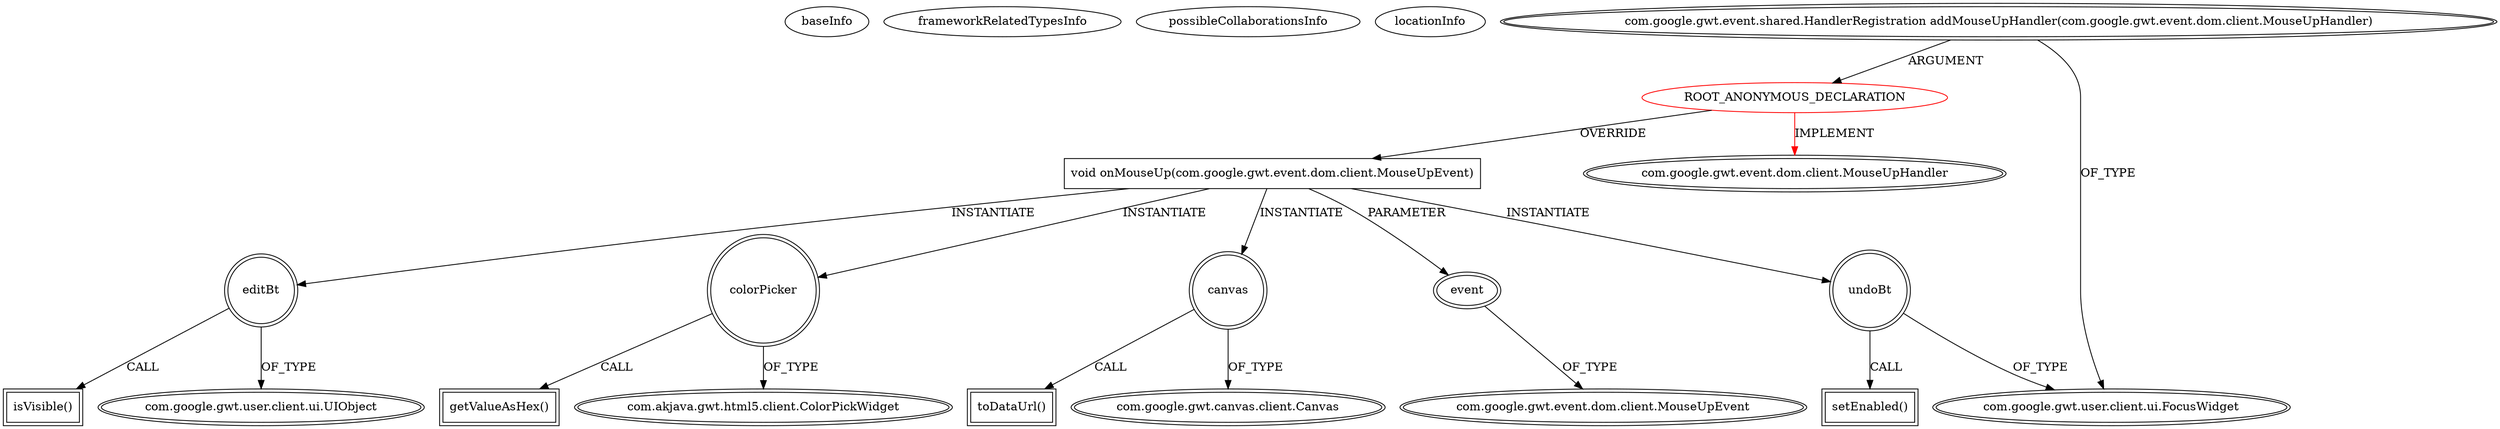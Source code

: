 digraph {
baseInfo[graphId=505,category="extension_graph",isAnonymous=true,possibleRelation=false]
frameworkRelatedTypesInfo[0="com.google.gwt.event.dom.client.MouseUpHandler"]
possibleCollaborationsInfo[]
locationInfo[projectName="akjava-GWT-Hangouts",filePath="/akjava-GWT-Hangouts/GWT-Hangouts-master/apps/easyoverlay/src/com/akjava/gwt/hangout/easyoverlay/client/EasyOverlay.java",contextSignature="void onApiReady()",graphId="505"]
0[label="ROOT_ANONYMOUS_DECLARATION",vertexType="ROOT_ANONYMOUS_DECLARATION",isFrameworkType=false,color=red]
1[label="com.google.gwt.event.dom.client.MouseUpHandler",vertexType="FRAMEWORK_INTERFACE_TYPE",isFrameworkType=true,peripheries=2]
2[label="com.google.gwt.event.shared.HandlerRegistration addMouseUpHandler(com.google.gwt.event.dom.client.MouseUpHandler)",vertexType="OUTSIDE_CALL",isFrameworkType=true,peripheries=2]
3[label="com.google.gwt.user.client.ui.FocusWidget",vertexType="FRAMEWORK_CLASS_TYPE",isFrameworkType=true,peripheries=2]
4[label="void onMouseUp(com.google.gwt.event.dom.client.MouseUpEvent)",vertexType="OVERRIDING_METHOD_DECLARATION",isFrameworkType=false,shape=box]
5[label="event",vertexType="PARAMETER_DECLARATION",isFrameworkType=true,peripheries=2]
6[label="com.google.gwt.event.dom.client.MouseUpEvent",vertexType="FRAMEWORK_CLASS_TYPE",isFrameworkType=true,peripheries=2]
7[label="editBt",vertexType="VARIABLE_EXPRESION",isFrameworkType=true,peripheries=2,shape=circle]
9[label="com.google.gwt.user.client.ui.UIObject",vertexType="FRAMEWORK_CLASS_TYPE",isFrameworkType=true,peripheries=2]
8[label="isVisible()",vertexType="INSIDE_CALL",isFrameworkType=true,peripheries=2,shape=box]
10[label="colorPicker",vertexType="VARIABLE_EXPRESION",isFrameworkType=true,peripheries=2,shape=circle]
12[label="com.akjava.gwt.html5.client.ColorPickWidget",vertexType="FRAMEWORK_CLASS_TYPE",isFrameworkType=true,peripheries=2]
11[label="getValueAsHex()",vertexType="INSIDE_CALL",isFrameworkType=true,peripheries=2,shape=box]
13[label="canvas",vertexType="VARIABLE_EXPRESION",isFrameworkType=true,peripheries=2,shape=circle]
15[label="com.google.gwt.canvas.client.Canvas",vertexType="FRAMEWORK_CLASS_TYPE",isFrameworkType=true,peripheries=2]
14[label="toDataUrl()",vertexType="INSIDE_CALL",isFrameworkType=true,peripheries=2,shape=box]
16[label="undoBt",vertexType="VARIABLE_EXPRESION",isFrameworkType=true,peripheries=2,shape=circle]
17[label="setEnabled()",vertexType="INSIDE_CALL",isFrameworkType=true,peripheries=2,shape=box]
0->1[label="IMPLEMENT",color=red]
2->0[label="ARGUMENT"]
2->3[label="OF_TYPE"]
0->4[label="OVERRIDE"]
5->6[label="OF_TYPE"]
4->5[label="PARAMETER"]
4->7[label="INSTANTIATE"]
7->9[label="OF_TYPE"]
7->8[label="CALL"]
4->10[label="INSTANTIATE"]
10->12[label="OF_TYPE"]
10->11[label="CALL"]
4->13[label="INSTANTIATE"]
13->15[label="OF_TYPE"]
13->14[label="CALL"]
4->16[label="INSTANTIATE"]
16->3[label="OF_TYPE"]
16->17[label="CALL"]
}
